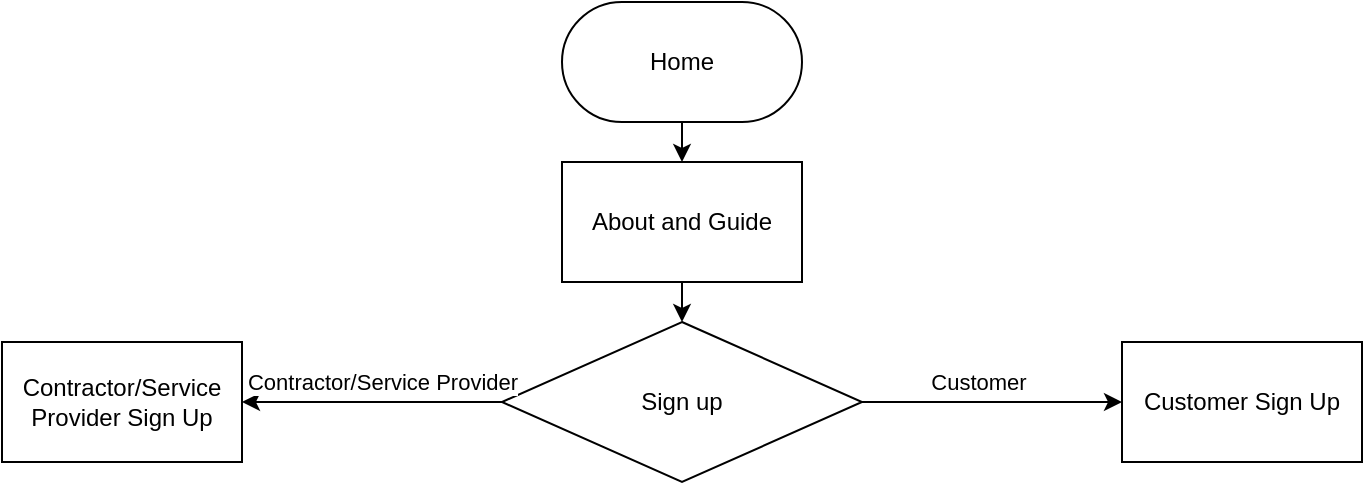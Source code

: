 <mxfile version="22.0.4" type="github">
  <diagram name="Page-1" id="cxr4IXXQh9mtF4aa7LyZ">
    <mxGraphModel dx="1035" dy="515" grid="1" gridSize="10" guides="1" tooltips="1" connect="1" arrows="1" fold="1" page="1" pageScale="1" pageWidth="1169" pageHeight="827" math="0" shadow="0">
      <root>
        <mxCell id="0" />
        <mxCell id="1" parent="0" />
        <mxCell id="fTW8L56yJX8OQJh3ZYJy-2" value="Home" style="rounded=1;whiteSpace=wrap;html=1;arcSize=50;" vertex="1" parent="1">
          <mxGeometry x="510" y="20" width="120" height="60" as="geometry" />
        </mxCell>
        <mxCell id="fTW8L56yJX8OQJh3ZYJy-3" value="About and Guide" style="rounded=0;whiteSpace=wrap;html=1;" vertex="1" parent="1">
          <mxGeometry x="510" y="100" width="120" height="60" as="geometry" />
        </mxCell>
        <mxCell id="fTW8L56yJX8OQJh3ZYJy-4" value="Sign up" style="rhombus;whiteSpace=wrap;html=1;" vertex="1" parent="1">
          <mxGeometry x="480" y="180" width="180" height="80" as="geometry" />
        </mxCell>
        <mxCell id="fTW8L56yJX8OQJh3ZYJy-5" value="Customer Sign Up" style="rounded=0;whiteSpace=wrap;html=1;" vertex="1" parent="1">
          <mxGeometry x="790" y="190" width="120" height="60" as="geometry" />
        </mxCell>
        <mxCell id="fTW8L56yJX8OQJh3ZYJy-6" value="Contractor/Service Provider Sign Up" style="rounded=0;whiteSpace=wrap;html=1;" vertex="1" parent="1">
          <mxGeometry x="230" y="190" width="120" height="60" as="geometry" />
        </mxCell>
        <mxCell id="fTW8L56yJX8OQJh3ZYJy-7" value="" style="endArrow=classic;html=1;rounded=0;entryX=0.5;entryY=0;entryDx=0;entryDy=0;exitX=0.5;exitY=1;exitDx=0;exitDy=0;" edge="1" parent="1" source="fTW8L56yJX8OQJh3ZYJy-2" target="fTW8L56yJX8OQJh3ZYJy-3">
          <mxGeometry width="50" height="50" relative="1" as="geometry">
            <mxPoint x="380" y="130" as="sourcePoint" />
            <mxPoint x="430" y="80" as="targetPoint" />
          </mxGeometry>
        </mxCell>
        <mxCell id="fTW8L56yJX8OQJh3ZYJy-8" value="" style="endArrow=classic;html=1;rounded=0;entryX=0.5;entryY=0;entryDx=0;entryDy=0;exitX=0.5;exitY=1;exitDx=0;exitDy=0;" edge="1" parent="1" source="fTW8L56yJX8OQJh3ZYJy-3" target="fTW8L56yJX8OQJh3ZYJy-4">
          <mxGeometry width="50" height="50" relative="1" as="geometry">
            <mxPoint x="580" y="90" as="sourcePoint" />
            <mxPoint x="580" y="110" as="targetPoint" />
          </mxGeometry>
        </mxCell>
        <mxCell id="fTW8L56yJX8OQJh3ZYJy-9" value="" style="endArrow=classic;html=1;rounded=0;entryX=0;entryY=0.5;entryDx=0;entryDy=0;exitX=1;exitY=0.5;exitDx=0;exitDy=0;" edge="1" parent="1" source="fTW8L56yJX8OQJh3ZYJy-4" target="fTW8L56yJX8OQJh3ZYJy-5">
          <mxGeometry width="50" height="50" relative="1" as="geometry">
            <mxPoint x="600" y="240" as="sourcePoint" />
            <mxPoint x="650" y="190" as="targetPoint" />
          </mxGeometry>
        </mxCell>
        <mxCell id="fTW8L56yJX8OQJh3ZYJy-10" value="Customer" style="edgeLabel;html=1;align=center;verticalAlign=middle;resizable=0;points=[];" vertex="1" connectable="0" parent="fTW8L56yJX8OQJh3ZYJy-9">
          <mxGeometry x="-0.047" y="1" relative="1" as="geometry">
            <mxPoint x="-4" y="-9" as="offset" />
          </mxGeometry>
        </mxCell>
        <mxCell id="fTW8L56yJX8OQJh3ZYJy-11" value="" style="endArrow=classic;html=1;rounded=0;entryX=1;entryY=0.5;entryDx=0;entryDy=0;exitX=0;exitY=0.5;exitDx=0;exitDy=0;" edge="1" parent="1" source="fTW8L56yJX8OQJh3ZYJy-4" target="fTW8L56yJX8OQJh3ZYJy-6">
          <mxGeometry width="50" height="50" relative="1" as="geometry">
            <mxPoint x="390" y="210" as="sourcePoint" />
            <mxPoint x="440" y="160" as="targetPoint" />
          </mxGeometry>
        </mxCell>
        <mxCell id="fTW8L56yJX8OQJh3ZYJy-12" value="Contractor/Service Provider" style="edgeLabel;html=1;align=center;verticalAlign=middle;resizable=0;points=[];" vertex="1" connectable="0" parent="fTW8L56yJX8OQJh3ZYJy-11">
          <mxGeometry x="0.004" relative="1" as="geometry">
            <mxPoint x="5" y="-10" as="offset" />
          </mxGeometry>
        </mxCell>
      </root>
    </mxGraphModel>
  </diagram>
</mxfile>
